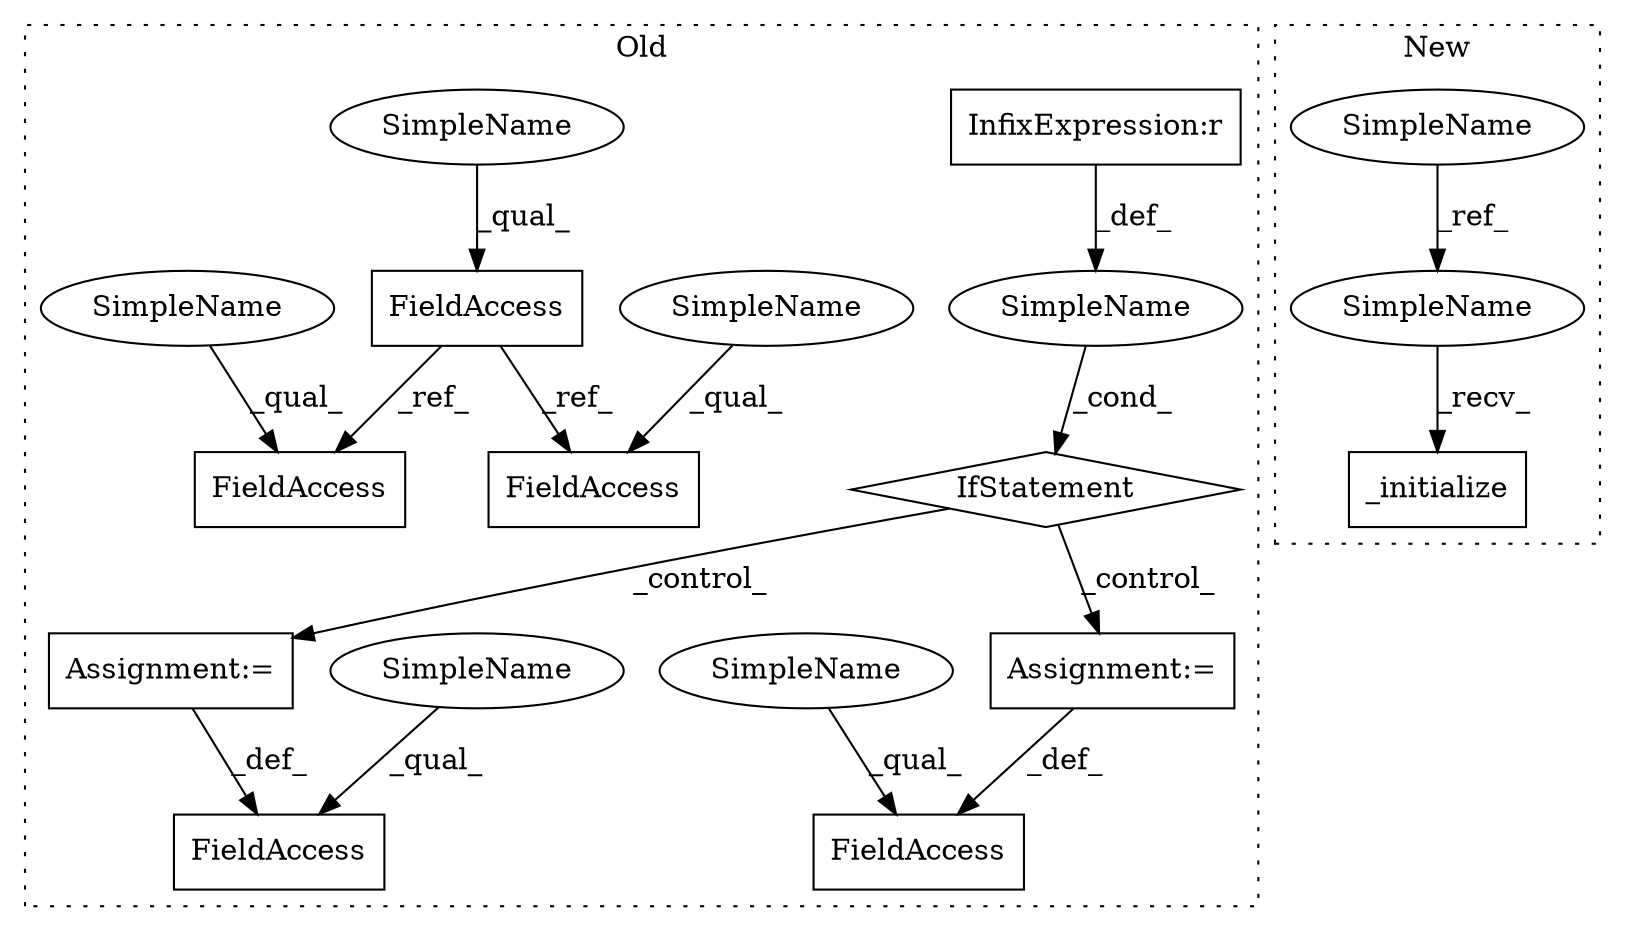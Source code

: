 digraph G {
subgraph cluster0 {
1 [label="IfStatement" a="25" s="1080,1098" l="4,2" shape="diamond"];
3 [label="SimpleName" a="42" s="" l="" shape="ellipse"];
4 [label="Assignment:=" a="7" s="1233" l="1" shape="box"];
5 [label="FieldAccess" a="22" s="1212" l="21" shape="box"];
6 [label="InfixExpression:r" a="27" s="1090" l="4" shape="box"];
8 [label="FieldAccess" a="22" s="1346" l="29" shape="box"];
9 [label="FieldAccess" a="22" s="981" l="17" shape="box"];
10 [label="FieldAccess" a="22" s="1045" l="17" shape="box"];
11 [label="FieldAccess" a="22" s="1405" l="17" shape="box"];
12 [label="Assignment:=" a="7" s="1375" l="1" shape="box"];
14 [label="SimpleName" a="42" s="981" l="4" shape="ellipse"];
15 [label="SimpleName" a="42" s="1346" l="4" shape="ellipse"];
16 [label="SimpleName" a="42" s="1212" l="4" shape="ellipse"];
17 [label="SimpleName" a="42" s="1045" l="4" shape="ellipse"];
18 [label="SimpleName" a="42" s="1405" l="4" shape="ellipse"];
label = "Old";
style="dotted";
}
subgraph cluster1 {
2 [label="_initialize" a="32" s="1202,1268" l="12,1" shape="box"];
7 [label="SimpleName" a="42" s="769" l="4" shape="ellipse"];
13 [label="SimpleName" a="42" s="1197" l="4" shape="ellipse"];
label = "New";
style="dotted";
}
1 -> 4 [label="_control_"];
1 -> 12 [label="_control_"];
3 -> 1 [label="_cond_"];
4 -> 5 [label="_def_"];
6 -> 3 [label="_def_"];
7 -> 13 [label="_ref_"];
9 -> 10 [label="_ref_"];
9 -> 11 [label="_ref_"];
12 -> 8 [label="_def_"];
13 -> 2 [label="_recv_"];
14 -> 9 [label="_qual_"];
15 -> 8 [label="_qual_"];
16 -> 5 [label="_qual_"];
17 -> 10 [label="_qual_"];
18 -> 11 [label="_qual_"];
}